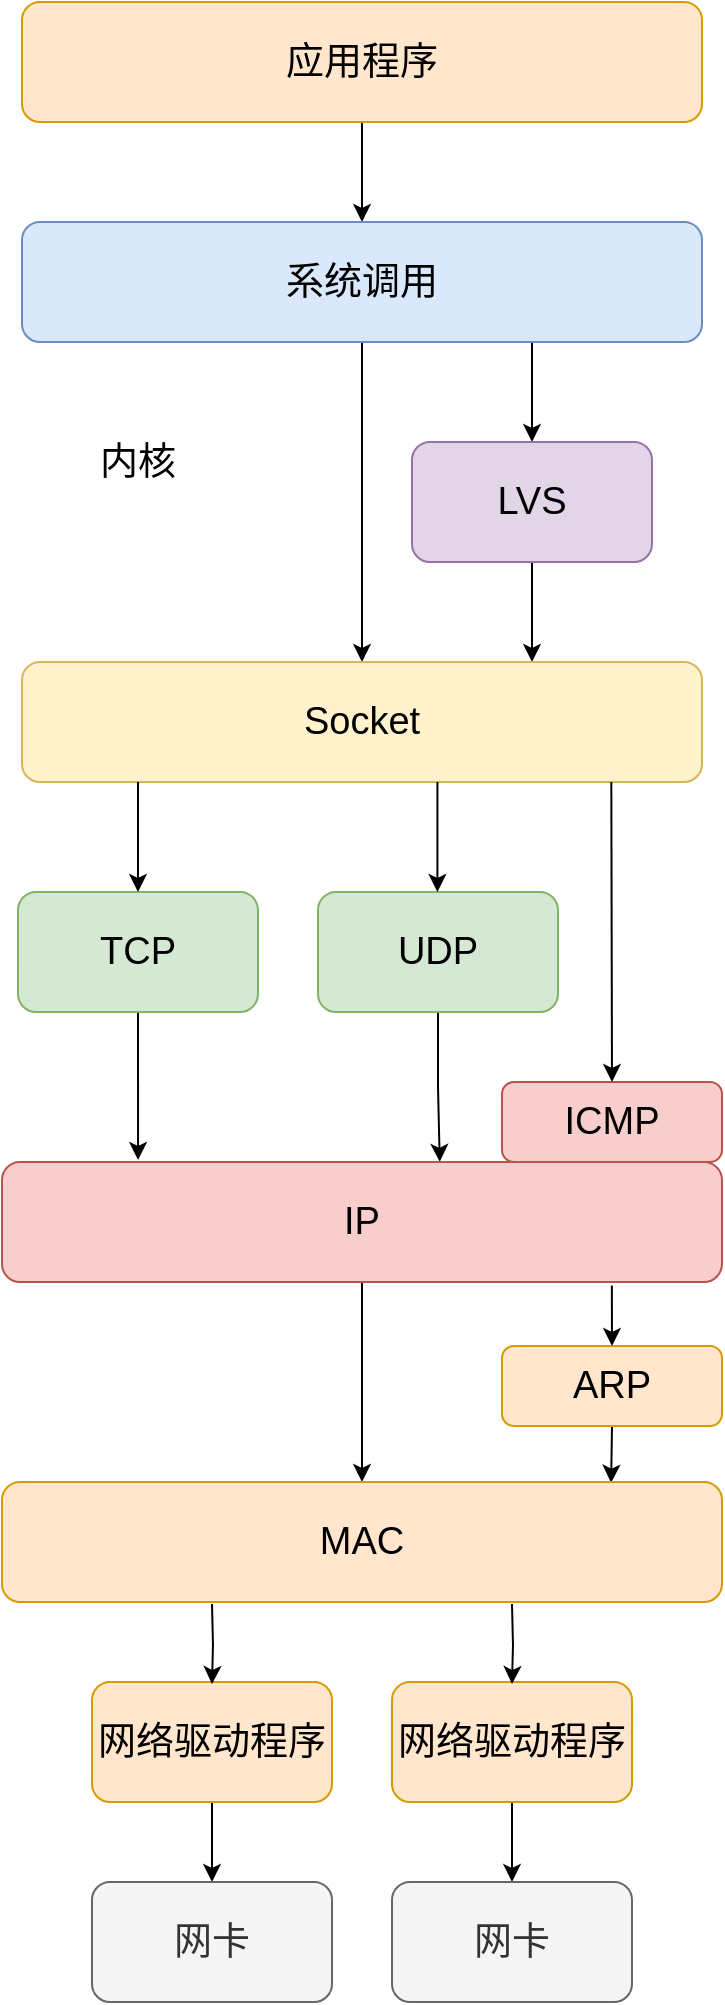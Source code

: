 <mxfile version="16.6.4" type="github">
  <diagram id="__8sPsz8fi3ap24zDF3K" name="Page-1">
    <mxGraphModel dx="1303" dy="727" grid="1" gridSize="10" guides="1" tooltips="1" connect="1" arrows="1" fold="1" page="1" pageScale="1" pageWidth="827" pageHeight="1169" math="0" shadow="0">
      <root>
        <mxCell id="0" />
        <mxCell id="1" parent="0" />
        <mxCell id="KFgFPyvbCFa2Tn68bmXw-17" style="edgeStyle=orthogonalEdgeStyle;rounded=0;orthogonalLoop=1;jettySize=auto;html=1;exitX=0.5;exitY=1;exitDx=0;exitDy=0;entryX=0.5;entryY=0;entryDx=0;entryDy=0;fontSize=19;" edge="1" parent="1" source="KFgFPyvbCFa2Tn68bmXw-1" target="KFgFPyvbCFa2Tn68bmXw-2">
          <mxGeometry relative="1" as="geometry" />
        </mxCell>
        <mxCell id="KFgFPyvbCFa2Tn68bmXw-1" value="应用程序" style="rounded=1;whiteSpace=wrap;html=1;fillColor=#ffe6cc;strokeColor=#d79b00;fontSize=19;" vertex="1" parent="1">
          <mxGeometry x="230" y="80" width="340" height="60" as="geometry" />
        </mxCell>
        <mxCell id="KFgFPyvbCFa2Tn68bmXw-19" style="edgeStyle=orthogonalEdgeStyle;rounded=0;orthogonalLoop=1;jettySize=auto;html=1;exitX=0.75;exitY=1;exitDx=0;exitDy=0;entryX=0.5;entryY=0;entryDx=0;entryDy=0;fontSize=19;" edge="1" parent="1" source="KFgFPyvbCFa2Tn68bmXw-2" target="KFgFPyvbCFa2Tn68bmXw-3">
          <mxGeometry relative="1" as="geometry" />
        </mxCell>
        <mxCell id="KFgFPyvbCFa2Tn68bmXw-20" style="edgeStyle=orthogonalEdgeStyle;rounded=0;orthogonalLoop=1;jettySize=auto;html=1;exitX=0.5;exitY=1;exitDx=0;exitDy=0;entryX=0.5;entryY=0;entryDx=0;entryDy=0;fontSize=19;" edge="1" parent="1" source="KFgFPyvbCFa2Tn68bmXw-2" target="KFgFPyvbCFa2Tn68bmXw-4">
          <mxGeometry relative="1" as="geometry" />
        </mxCell>
        <mxCell id="KFgFPyvbCFa2Tn68bmXw-2" value="系统调用" style="rounded=1;whiteSpace=wrap;html=1;fillColor=#dae8fc;strokeColor=#6c8ebf;fontSize=19;" vertex="1" parent="1">
          <mxGeometry x="230" y="190" width="340" height="60" as="geometry" />
        </mxCell>
        <mxCell id="KFgFPyvbCFa2Tn68bmXw-35" style="edgeStyle=orthogonalEdgeStyle;rounded=0;orthogonalLoop=1;jettySize=auto;html=1;exitX=0.5;exitY=1;exitDx=0;exitDy=0;entryX=0.75;entryY=0;entryDx=0;entryDy=0;fontSize=19;" edge="1" parent="1" source="KFgFPyvbCFa2Tn68bmXw-3" target="KFgFPyvbCFa2Tn68bmXw-4">
          <mxGeometry relative="1" as="geometry" />
        </mxCell>
        <mxCell id="KFgFPyvbCFa2Tn68bmXw-3" value="LVS" style="rounded=1;whiteSpace=wrap;html=1;fillColor=#e1d5e7;strokeColor=#9673a6;fontSize=19;" vertex="1" parent="1">
          <mxGeometry x="425" y="300" width="120" height="60" as="geometry" />
        </mxCell>
        <mxCell id="KFgFPyvbCFa2Tn68bmXw-4" value="Socket" style="rounded=1;whiteSpace=wrap;html=1;fillColor=#fff2cc;strokeColor=#d6b656;fontSize=19;" vertex="1" parent="1">
          <mxGeometry x="230" y="410" width="340" height="60" as="geometry" />
        </mxCell>
        <mxCell id="KFgFPyvbCFa2Tn68bmXw-26" style="edgeStyle=orthogonalEdgeStyle;rounded=0;orthogonalLoop=1;jettySize=auto;html=1;exitX=0.5;exitY=1;exitDx=0;exitDy=0;entryX=0.189;entryY=-0.017;entryDx=0;entryDy=0;entryPerimeter=0;fontSize=19;" edge="1" parent="1" source="KFgFPyvbCFa2Tn68bmXw-5" target="KFgFPyvbCFa2Tn68bmXw-7">
          <mxGeometry relative="1" as="geometry" />
        </mxCell>
        <mxCell id="KFgFPyvbCFa2Tn68bmXw-5" value="TCP" style="rounded=1;whiteSpace=wrap;html=1;fillColor=#d5e8d4;strokeColor=#82b366;fontSize=19;" vertex="1" parent="1">
          <mxGeometry x="228" y="525" width="120" height="60" as="geometry" />
        </mxCell>
        <mxCell id="KFgFPyvbCFa2Tn68bmXw-25" style="edgeStyle=orthogonalEdgeStyle;rounded=0;orthogonalLoop=1;jettySize=auto;html=1;exitX=0.5;exitY=1;exitDx=0;exitDy=0;entryX=0.608;entryY=-0.001;entryDx=0;entryDy=0;entryPerimeter=0;fontSize=19;" edge="1" parent="1" source="KFgFPyvbCFa2Tn68bmXw-6" target="KFgFPyvbCFa2Tn68bmXw-7">
          <mxGeometry relative="1" as="geometry" />
        </mxCell>
        <mxCell id="KFgFPyvbCFa2Tn68bmXw-6" value="UDP" style="rounded=1;whiteSpace=wrap;html=1;fillColor=#d5e8d4;strokeColor=#82b366;fontSize=19;" vertex="1" parent="1">
          <mxGeometry x="378" y="525" width="120" height="60" as="geometry" />
        </mxCell>
        <mxCell id="KFgFPyvbCFa2Tn68bmXw-27" style="edgeStyle=orthogonalEdgeStyle;rounded=0;orthogonalLoop=1;jettySize=auto;html=1;exitX=0.5;exitY=1;exitDx=0;exitDy=0;entryX=0.5;entryY=0;entryDx=0;entryDy=0;fontSize=19;" edge="1" parent="1" source="KFgFPyvbCFa2Tn68bmXw-7" target="KFgFPyvbCFa2Tn68bmXw-11">
          <mxGeometry relative="1" as="geometry" />
        </mxCell>
        <mxCell id="KFgFPyvbCFa2Tn68bmXw-7" value="IP" style="rounded=1;whiteSpace=wrap;html=1;fillColor=#f8cecc;strokeColor=#b85450;fontSize=19;" vertex="1" parent="1">
          <mxGeometry x="220" y="660" width="360" height="60" as="geometry" />
        </mxCell>
        <mxCell id="KFgFPyvbCFa2Tn68bmXw-8" value="ICMP" style="rounded=1;whiteSpace=wrap;html=1;fillColor=#f8cecc;strokeColor=#b85450;fontSize=19;" vertex="1" parent="1">
          <mxGeometry x="470" y="620" width="110" height="40" as="geometry" />
        </mxCell>
        <mxCell id="KFgFPyvbCFa2Tn68bmXw-28" style="edgeStyle=orthogonalEdgeStyle;rounded=0;orthogonalLoop=1;jettySize=auto;html=1;exitX=0.5;exitY=1;exitDx=0;exitDy=0;entryX=0.846;entryY=0.006;entryDx=0;entryDy=0;entryPerimeter=0;fontSize=19;" edge="1" parent="1" source="KFgFPyvbCFa2Tn68bmXw-9" target="KFgFPyvbCFa2Tn68bmXw-11">
          <mxGeometry relative="1" as="geometry" />
        </mxCell>
        <mxCell id="KFgFPyvbCFa2Tn68bmXw-9" value="ARP" style="rounded=1;whiteSpace=wrap;html=1;fillColor=#ffe6cc;strokeColor=#d79b00;fontSize=19;" vertex="1" parent="1">
          <mxGeometry x="470" y="752" width="110" height="40" as="geometry" />
        </mxCell>
        <mxCell id="KFgFPyvbCFa2Tn68bmXw-11" value="MAC" style="rounded=1;whiteSpace=wrap;html=1;fillColor=#ffe6cc;strokeColor=#d79b00;fontSize=19;" vertex="1" parent="1">
          <mxGeometry x="220" y="820" width="360" height="60" as="geometry" />
        </mxCell>
        <mxCell id="KFgFPyvbCFa2Tn68bmXw-31" style="edgeStyle=orthogonalEdgeStyle;rounded=0;orthogonalLoop=1;jettySize=auto;html=1;exitX=0.5;exitY=1;exitDx=0;exitDy=0;entryX=0.5;entryY=0;entryDx=0;entryDy=0;fontSize=19;" edge="1" parent="1" source="KFgFPyvbCFa2Tn68bmXw-12" target="KFgFPyvbCFa2Tn68bmXw-15">
          <mxGeometry relative="1" as="geometry" />
        </mxCell>
        <mxCell id="KFgFPyvbCFa2Tn68bmXw-12" value="网络驱动程序" style="rounded=1;whiteSpace=wrap;html=1;fillColor=#ffe6cc;strokeColor=#d79b00;fontSize=19;" vertex="1" parent="1">
          <mxGeometry x="265" y="920" width="120" height="60" as="geometry" />
        </mxCell>
        <mxCell id="KFgFPyvbCFa2Tn68bmXw-32" style="edgeStyle=orthogonalEdgeStyle;rounded=0;orthogonalLoop=1;jettySize=auto;html=1;exitX=0.5;exitY=1;exitDx=0;exitDy=0;entryX=0.5;entryY=0;entryDx=0;entryDy=0;fontSize=19;" edge="1" parent="1" source="KFgFPyvbCFa2Tn68bmXw-13" target="KFgFPyvbCFa2Tn68bmXw-16">
          <mxGeometry relative="1" as="geometry" />
        </mxCell>
        <mxCell id="KFgFPyvbCFa2Tn68bmXw-13" value="网络驱动程序" style="rounded=1;whiteSpace=wrap;html=1;fillColor=#ffe6cc;strokeColor=#d79b00;fontSize=19;" vertex="1" parent="1">
          <mxGeometry x="415" y="920" width="120" height="60" as="geometry" />
        </mxCell>
        <mxCell id="KFgFPyvbCFa2Tn68bmXw-15" value="网卡" style="rounded=1;whiteSpace=wrap;html=1;fillColor=#f5f5f5;fontColor=#333333;strokeColor=#666666;fontSize=19;" vertex="1" parent="1">
          <mxGeometry x="265" y="1020" width="120" height="60" as="geometry" />
        </mxCell>
        <mxCell id="KFgFPyvbCFa2Tn68bmXw-16" value="网卡" style="rounded=1;whiteSpace=wrap;html=1;fillColor=#f5f5f5;fontColor=#333333;strokeColor=#666666;fontSize=19;" vertex="1" parent="1">
          <mxGeometry x="415" y="1020" width="120" height="60" as="geometry" />
        </mxCell>
        <mxCell id="KFgFPyvbCFa2Tn68bmXw-22" value="" style="endArrow=classic;html=1;rounded=0;entryX=0.5;entryY=0;entryDx=0;entryDy=0;fontSize=19;" edge="1" parent="1" target="KFgFPyvbCFa2Tn68bmXw-5">
          <mxGeometry width="50" height="50" relative="1" as="geometry">
            <mxPoint x="288" y="470" as="sourcePoint" />
            <mxPoint x="370" y="490" as="targetPoint" />
          </mxGeometry>
        </mxCell>
        <mxCell id="KFgFPyvbCFa2Tn68bmXw-23" value="" style="endArrow=classic;html=1;rounded=0;entryX=0.5;entryY=0;entryDx=0;entryDy=0;fontSize=19;" edge="1" parent="1">
          <mxGeometry width="50" height="50" relative="1" as="geometry">
            <mxPoint x="437.71" y="470" as="sourcePoint" />
            <mxPoint x="437.71" y="525" as="targetPoint" />
          </mxGeometry>
        </mxCell>
        <mxCell id="KFgFPyvbCFa2Tn68bmXw-24" value="" style="endArrow=classic;html=1;rounded=0;entryX=0.5;entryY=0;entryDx=0;entryDy=0;fontSize=19;" edge="1" parent="1" target="KFgFPyvbCFa2Tn68bmXw-8">
          <mxGeometry width="50" height="50" relative="1" as="geometry">
            <mxPoint x="524.66" y="470" as="sourcePoint" />
            <mxPoint x="524.66" y="525" as="targetPoint" />
          </mxGeometry>
        </mxCell>
        <mxCell id="KFgFPyvbCFa2Tn68bmXw-30" style="edgeStyle=orthogonalEdgeStyle;rounded=0;orthogonalLoop=1;jettySize=auto;html=1;exitX=0.847;exitY=1.029;exitDx=0;exitDy=0;entryX=0.5;entryY=0;entryDx=0;entryDy=0;exitPerimeter=0;fontSize=19;" edge="1" parent="1" source="KFgFPyvbCFa2Tn68bmXw-7" target="KFgFPyvbCFa2Tn68bmXw-9">
          <mxGeometry relative="1" as="geometry">
            <mxPoint x="530" y="742" as="sourcePoint" />
            <mxPoint x="529.56" y="762.36" as="targetPoint" />
          </mxGeometry>
        </mxCell>
        <mxCell id="KFgFPyvbCFa2Tn68bmXw-33" style="edgeStyle=orthogonalEdgeStyle;rounded=0;orthogonalLoop=1;jettySize=auto;html=1;exitX=0.5;exitY=1;exitDx=0;exitDy=0;entryX=0.5;entryY=0;entryDx=0;entryDy=0;fontSize=19;" edge="1" parent="1">
          <mxGeometry relative="1" as="geometry">
            <mxPoint x="325.0" y="881" as="sourcePoint" />
            <mxPoint x="325.0" y="921" as="targetPoint" />
          </mxGeometry>
        </mxCell>
        <mxCell id="KFgFPyvbCFa2Tn68bmXw-34" style="edgeStyle=orthogonalEdgeStyle;rounded=0;orthogonalLoop=1;jettySize=auto;html=1;exitX=0.5;exitY=1;exitDx=0;exitDy=0;entryX=0.5;entryY=0;entryDx=0;entryDy=0;fontSize=19;" edge="1" parent="1">
          <mxGeometry relative="1" as="geometry">
            <mxPoint x="475" y="881" as="sourcePoint" />
            <mxPoint x="475" y="921" as="targetPoint" />
          </mxGeometry>
        </mxCell>
        <mxCell id="KFgFPyvbCFa2Tn68bmXw-36" value="内核" style="rounded=0;whiteSpace=wrap;html=1;fontSize=19;strokeColor=none;fillColor=none;" vertex="1" parent="1">
          <mxGeometry x="228" y="280" width="120" height="60" as="geometry" />
        </mxCell>
      </root>
    </mxGraphModel>
  </diagram>
</mxfile>
